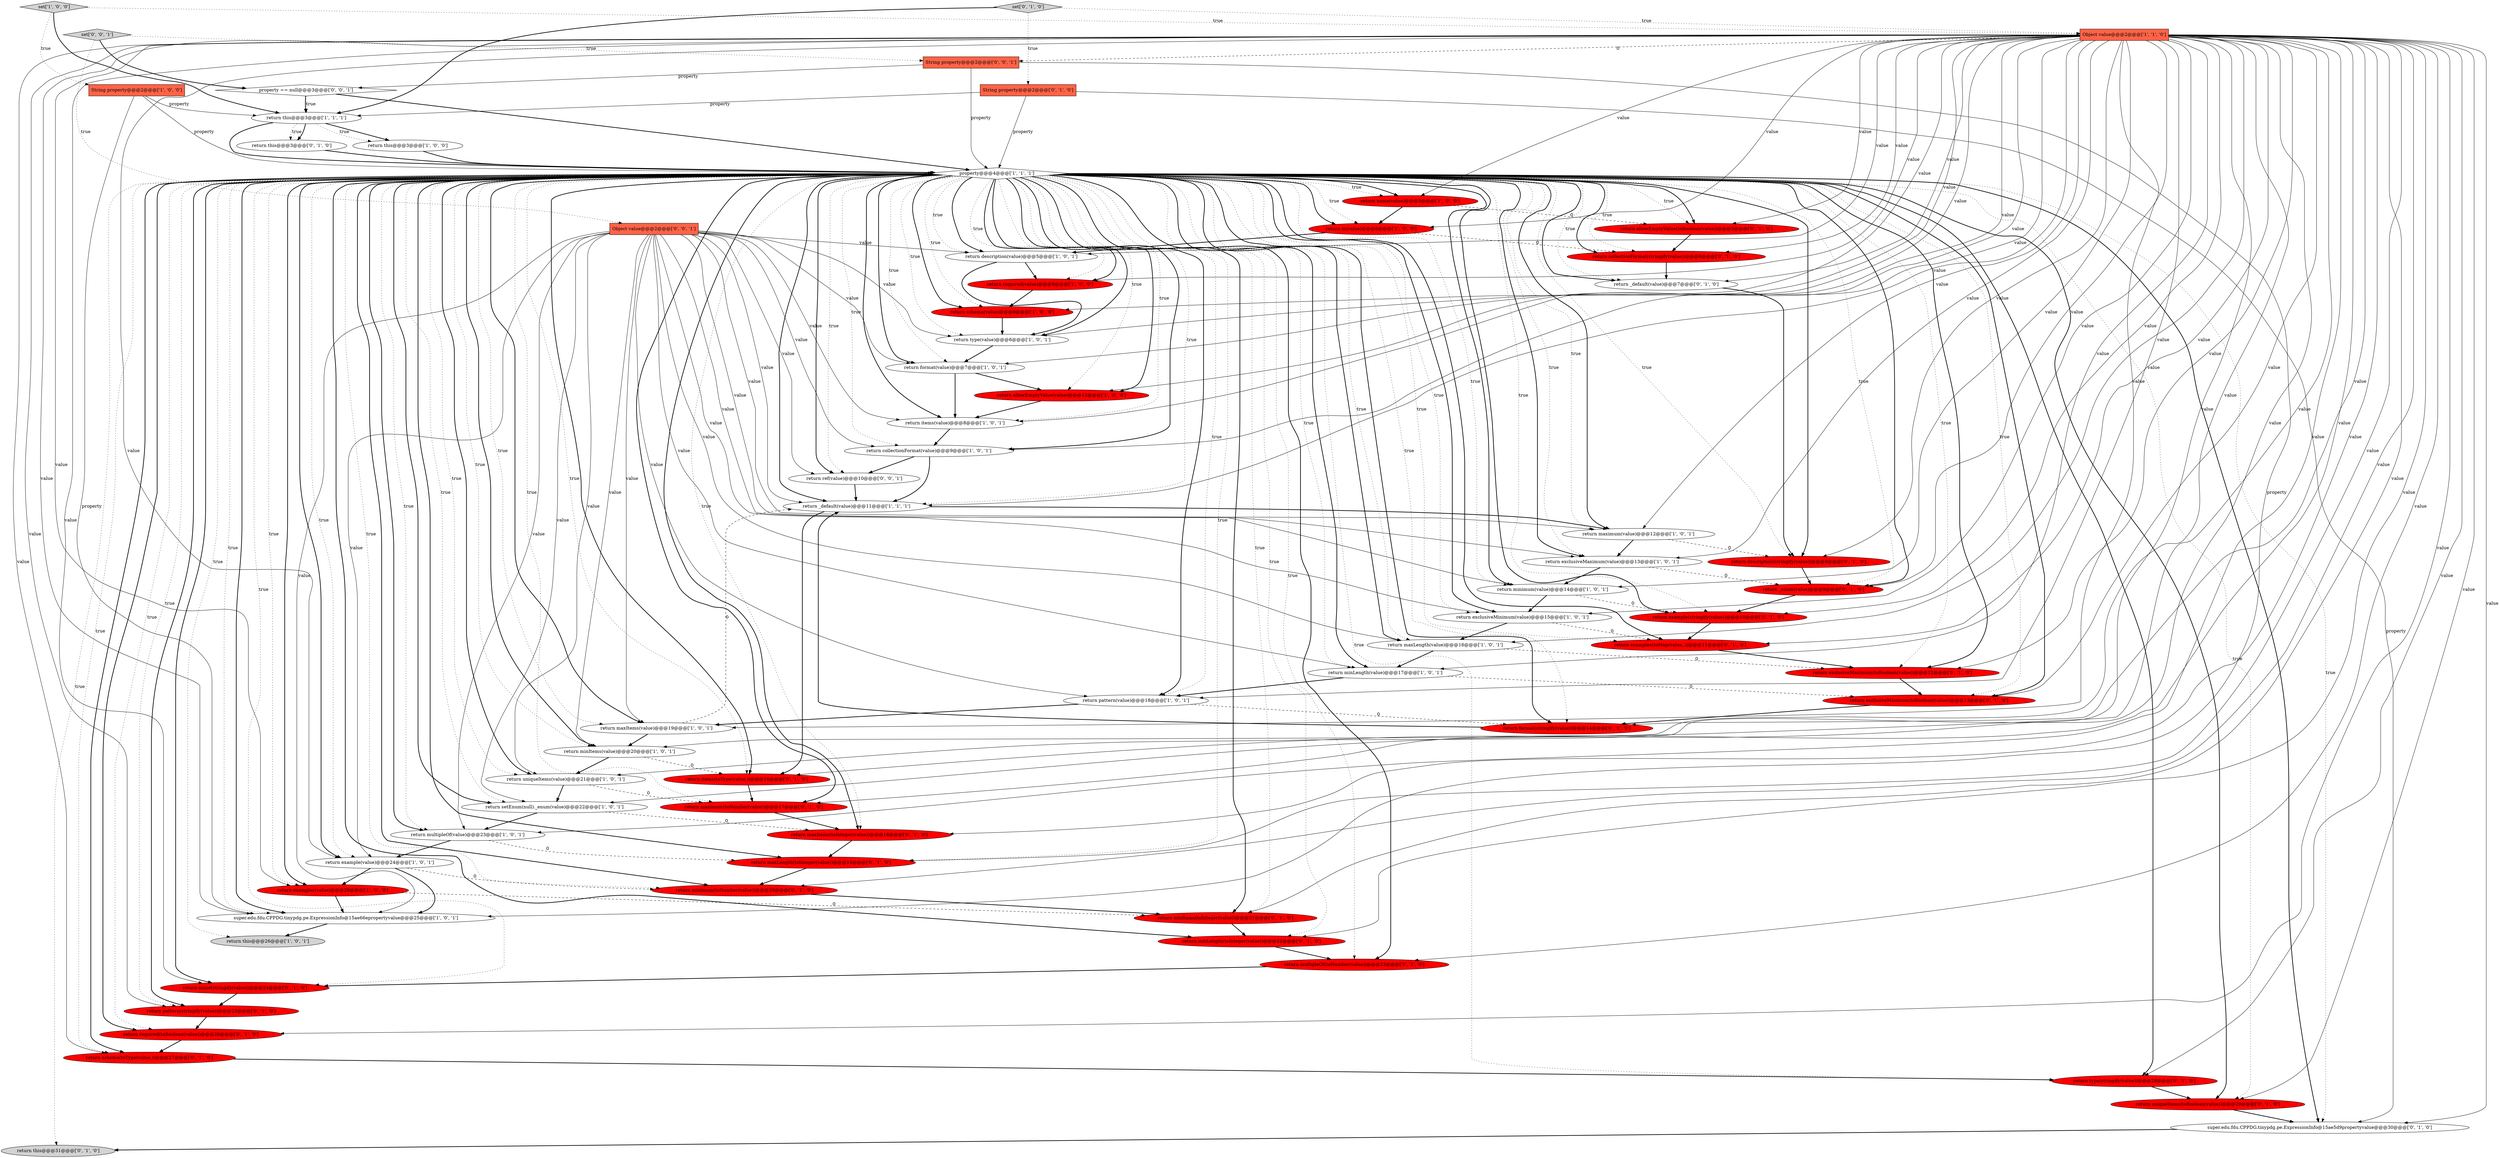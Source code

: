 digraph {
21 [style = filled, label = "return setEnum(null)._enum(value)@@@22@@@['1', '0', '1']", fillcolor = white, shape = ellipse image = "AAA0AAABBB1BBB"];
36 [style = filled, label = "return maxLength(toInteger(value))@@@19@@@['0', '1', '0']", fillcolor = red, shape = ellipse image = "AAA1AAABBB2BBB"];
19 [style = filled, label = "return collectionFormat(value)@@@9@@@['1', '0', '1']", fillcolor = white, shape = ellipse image = "AAA0AAABBB1BBB"];
12 [style = filled, label = "return uniqueItems(value)@@@21@@@['1', '0', '1']", fillcolor = white, shape = ellipse image = "AAA0AAABBB1BBB"];
53 [style = filled, label = "return minItems(toInteger(value))@@@21@@@['0', '1', '0']", fillcolor = red, shape = ellipse image = "AAA1AAABBB2BBB"];
37 [style = filled, label = "return schema(toType(value,))@@@27@@@['0', '1', '0']", fillcolor = red, shape = ellipse image = "AAA1AAABBB2BBB"];
31 [style = filled, label = "return pattern(value)@@@18@@@['1', '0', '1']", fillcolor = white, shape = ellipse image = "AAA0AAABBB1BBB"];
10 [style = filled, label = "return this@@@3@@@['1', '0', '0']", fillcolor = white, shape = ellipse image = "AAA0AAABBB1BBB"];
22 [style = filled, label = "return items(value)@@@8@@@['1', '0', '1']", fillcolor = white, shape = ellipse image = "AAA0AAABBB1BBB"];
55 [style = filled, label = "return _enum(value)@@@9@@@['0', '1', '0']", fillcolor = red, shape = ellipse image = "AAA1AAABBB2BBB"];
51 [style = filled, label = "return items(toType(value,))@@@16@@@['0', '1', '0']", fillcolor = red, shape = ellipse image = "AAA1AAABBB2BBB"];
28 [style = filled, label = "return type(value)@@@6@@@['1', '0', '1']", fillcolor = white, shape = ellipse image = "AAA0AAABBB1BBB"];
52 [style = filled, label = "return minimum(toNumber(value))@@@20@@@['0', '1', '0']", fillcolor = red, shape = ellipse image = "AAA1AAABBB2BBB"];
48 [style = filled, label = "return multipleOf(toNumber(value))@@@23@@@['0', '1', '0']", fillcolor = red, shape = ellipse image = "AAA1AAABBB2BBB"];
60 [style = filled, label = "return this@@@31@@@['0', '1', '0']", fillcolor = lightgray, shape = ellipse image = "AAA0AAABBB2BBB"];
38 [style = filled, label = "return maxItems(toInteger(value))@@@18@@@['0', '1', '0']", fillcolor = red, shape = ellipse image = "AAA1AAABBB2BBB"];
0 [style = filled, label = "return this@@@26@@@['1', '0', '1']", fillcolor = lightgray, shape = ellipse image = "AAA0AAABBB1BBB"];
20 [style = filled, label = "return maxLength(value)@@@16@@@['1', '0', '1']", fillcolor = white, shape = ellipse image = "AAA0AAABBB1BBB"];
57 [style = filled, label = "return collectionFormat(stringify(value))@@@6@@@['0', '1', '0']", fillcolor = red, shape = ellipse image = "AAA1AAABBB2BBB"];
66 [style = filled, label = "return ref(value)@@@10@@@['0', '0', '1']", fillcolor = white, shape = ellipse image = "AAA0AAABBB3BBB"];
25 [style = filled, label = "return _default(value)@@@11@@@['1', '1', '1']", fillcolor = white, shape = ellipse image = "AAA0AAABBB1BBB"];
17 [style = filled, label = "String property@@@2@@@['1', '0', '0']", fillcolor = tomato, shape = box image = "AAA0AAABBB1BBB"];
50 [style = filled, label = "return type(stringify(value))@@@28@@@['0', '1', '0']", fillcolor = red, shape = ellipse image = "AAA1AAABBB2BBB"];
9 [style = filled, label = "return schema(value)@@@9@@@['1', '0', '0']", fillcolor = red, shape = ellipse image = "AAA1AAABBB1BBB"];
3 [style = filled, label = "return maximum(value)@@@12@@@['1', '0', '1']", fillcolor = white, shape = ellipse image = "AAA0AAABBB1BBB"];
26 [style = filled, label = "return exclusiveMinimum(value)@@@15@@@['1', '0', '1']", fillcolor = white, shape = ellipse image = "AAA0AAABBB1BBB"];
8 [style = filled, label = "return description(value)@@@5@@@['1', '0', '1']", fillcolor = white, shape = ellipse image = "AAA0AAABBB1BBB"];
47 [style = filled, label = "return description(stringify(value))@@@8@@@['0', '1', '0']", fillcolor = red, shape = ellipse image = "AAA1AAABBB2BBB"];
1 [style = filled, label = "return minItems(value)@@@20@@@['1', '0', '1']", fillcolor = white, shape = ellipse image = "AAA0AAABBB1BBB"];
58 [style = filled, label = "return pattern(stringify(value))@@@25@@@['0', '1', '0']", fillcolor = red, shape = ellipse image = "AAA1AAABBB2BBB"];
29 [style = filled, label = "Object value@@@2@@@['1', '1', '0']", fillcolor = tomato, shape = box image = "AAA0AAABBB1BBB"];
49 [style = filled, label = "return maximum(toNumber(value))@@@17@@@['0', '1', '0']", fillcolor = red, shape = ellipse image = "AAA1AAABBB2BBB"];
7 [style = filled, label = "return multipleOf(value)@@@23@@@['1', '0', '1']", fillcolor = white, shape = ellipse image = "AAA0AAABBB1BBB"];
23 [style = filled, label = "set['1', '0', '0']", fillcolor = lightgray, shape = diamond image = "AAA0AAABBB1BBB"];
59 [style = filled, label = "return format(stringify(value))@@@14@@@['0', '1', '0']", fillcolor = red, shape = ellipse image = "AAA1AAABBB2BBB"];
16 [style = filled, label = "return minLength(value)@@@17@@@['1', '0', '1']", fillcolor = white, shape = ellipse image = "AAA0AAABBB1BBB"];
18 [style = filled, label = "return in(value)@@@6@@@['1', '0', '0']", fillcolor = red, shape = ellipse image = "AAA1AAABBB1BBB"];
41 [style = filled, label = "super.edu.fdu.CPPDG.tinypdg.pe.ExpressionInfo@15ae5d9propertyvalue@@@30@@@['0', '1', '0']", fillcolor = white, shape = ellipse image = "AAA0AAABBB2BBB"];
4 [style = filled, label = "return exclusiveMaximum(value)@@@13@@@['1', '0', '1']", fillcolor = white, shape = ellipse image = "AAA0AAABBB1BBB"];
43 [style = filled, label = "return exclusiveMinimum(toBoolean(value))@@@13@@@['0', '1', '0']", fillcolor = red, shape = ellipse image = "AAA1AAABBB2BBB"];
44 [style = filled, label = "return minLength(toInteger(value))@@@22@@@['0', '1', '0']", fillcolor = red, shape = ellipse image = "AAA1AAABBB2BBB"];
33 [style = filled, label = "return this@@@3@@@['0', '1', '0']", fillcolor = white, shape = ellipse image = "AAA0AAABBB2BBB"];
2 [style = filled, label = "return example(value)@@@24@@@['1', '0', '1']", fillcolor = white, shape = ellipse image = "AAA0AAABBB1BBB"];
45 [style = filled, label = "return required(toBoolean(value))@@@26@@@['0', '1', '0']", fillcolor = red, shape = ellipse image = "AAA1AAABBB2BBB"];
46 [style = filled, label = "return examples(toMap(value,,))@@@11@@@['0', '1', '0']", fillcolor = red, shape = ellipse image = "AAA1AAABBB2BBB"];
61 [style = filled, label = "return allowEmptyValue(toBoolean(value))@@@5@@@['0', '1', '0']", fillcolor = red, shape = ellipse image = "AAA1AAABBB2BBB"];
65 [style = filled, label = "property == null@@@3@@@['0', '0', '1']", fillcolor = white, shape = diamond image = "AAA0AAABBB3BBB"];
14 [style = filled, label = "return maxItems(value)@@@19@@@['1', '0', '1']", fillcolor = white, shape = ellipse image = "AAA0AAABBB1BBB"];
62 [style = filled, label = "Object value@@@2@@@['0', '0', '1']", fillcolor = tomato, shape = box image = "AAA0AAABBB3BBB"];
54 [style = filled, label = "return _default(value)@@@7@@@['0', '1', '0']", fillcolor = white, shape = ellipse image = "AAA0AAABBB2BBB"];
5 [style = filled, label = "return minimum(value)@@@14@@@['1', '0', '1']", fillcolor = white, shape = ellipse image = "AAA0AAABBB1BBB"];
63 [style = filled, label = "String property@@@2@@@['0', '0', '1']", fillcolor = tomato, shape = box image = "AAA0AAABBB3BBB"];
42 [style = filled, label = "String property@@@2@@@['0', '1', '0']", fillcolor = tomato, shape = box image = "AAA0AAABBB2BBB"];
32 [style = filled, label = "return required(value)@@@8@@@['1', '0', '0']", fillcolor = red, shape = ellipse image = "AAA1AAABBB1BBB"];
11 [style = filled, label = "return allowEmptyValue(value)@@@12@@@['1', '0', '0']", fillcolor = red, shape = ellipse image = "AAA1AAABBB1BBB"];
13 [style = filled, label = "return name(value)@@@5@@@['1', '0', '0']", fillcolor = red, shape = ellipse image = "AAA1AAABBB1BBB"];
15 [style = filled, label = "return format(value)@@@7@@@['1', '0', '1']", fillcolor = white, shape = ellipse image = "AAA0AAABBB1BBB"];
24 [style = filled, label = "property@@@4@@@['1', '1', '1']", fillcolor = white, shape = diamond image = "AAA0AAABBB1BBB"];
39 [style = filled, label = "return uniqueItems(toBoolean(value))@@@29@@@['0', '1', '0']", fillcolor = red, shape = ellipse image = "AAA1AAABBB2BBB"];
64 [style = filled, label = "set['0', '0', '1']", fillcolor = lightgray, shape = diamond image = "AAA0AAABBB3BBB"];
6 [style = filled, label = "super.edu.fdu.CPPDG.tinypdg.pe.ExpressionInfo@15ae66epropertyvalue@@@25@@@['1', '0', '1']", fillcolor = white, shape = ellipse image = "AAA0AAABBB1BBB"];
56 [style = filled, label = "set['0', '1', '0']", fillcolor = lightgray, shape = diamond image = "AAA0AAABBB2BBB"];
35 [style = filled, label = "return exclusiveMaximum(toBoolean(value))@@@12@@@['0', '1', '0']", fillcolor = red, shape = ellipse image = "AAA1AAABBB2BBB"];
34 [style = filled, label = "return example(stringify(value))@@@10@@@['0', '1', '0']", fillcolor = red, shape = ellipse image = "AAA1AAABBB2BBB"];
40 [style = filled, label = "return name(stringify(value))@@@24@@@['0', '1', '0']", fillcolor = red, shape = ellipse image = "AAA1AAABBB2BBB"];
30 [style = filled, label = "return this@@@3@@@['1', '1', '1']", fillcolor = white, shape = ellipse image = "AAA0AAABBB1BBB"];
27 [style = filled, label = "return examples(value)@@@29@@@['1', '0', '0']", fillcolor = red, shape = ellipse image = "AAA1AAABBB1BBB"];
24->12 [style = dotted, label="true"];
24->6 [style = dotted, label="true"];
29->40 [style = solid, label="value"];
31->59 [style = dashed, label="0"];
29->13 [style = solid, label="value"];
17->30 [style = solid, label="property"];
56->42 [style = dotted, label="true"];
34->46 [style = bold, label=""];
56->30 [style = bold, label=""];
62->4 [style = solid, label="value"];
29->51 [style = solid, label="value"];
29->52 [style = solid, label="value"];
24->25 [style = dotted, label="true"];
2->6 [style = bold, label=""];
14->25 [style = dashed, label="0"];
62->8 [style = solid, label="value"];
24->4 [style = dotted, label="true"];
24->35 [style = dotted, label="true"];
10->24 [style = bold, label=""];
24->32 [style = bold, label=""];
29->20 [style = solid, label="value"];
24->57 [style = bold, label=""];
24->43 [style = dotted, label="true"];
24->58 [style = bold, label=""];
24->39 [style = bold, label=""];
62->3 [style = solid, label="value"];
24->34 [style = bold, label=""];
53->44 [style = bold, label=""];
61->57 [style = bold, label=""];
29->28 [style = solid, label="value"];
18->57 [style = dashed, label="0"];
24->43 [style = bold, label=""];
29->39 [style = solid, label="value"];
24->27 [style = dotted, label="true"];
35->43 [style = bold, label=""];
3->4 [style = bold, label=""];
29->48 [style = solid, label="value"];
29->19 [style = solid, label="value"];
20->35 [style = dashed, label="0"];
24->49 [style = bold, label=""];
20->16 [style = bold, label=""];
15->11 [style = bold, label=""];
63->65 [style = solid, label="property"];
24->21 [style = bold, label=""];
24->11 [style = bold, label=""];
1->12 [style = bold, label=""];
29->53 [style = solid, label="value"];
62->22 [style = solid, label="value"];
55->34 [style = bold, label=""];
62->21 [style = solid, label="value"];
24->3 [style = dotted, label="true"];
24->8 [style = dotted, label="true"];
24->57 [style = dotted, label="true"];
23->29 [style = dotted, label="true"];
23->17 [style = dotted, label="true"];
24->21 [style = dotted, label="true"];
24->53 [style = bold, label=""];
24->27 [style = bold, label=""];
29->50 [style = solid, label="value"];
24->5 [style = dotted, label="true"];
24->46 [style = bold, label=""];
25->51 [style = bold, label=""];
30->33 [style = dotted, label="true"];
31->14 [style = bold, label=""];
57->54 [style = bold, label=""];
24->28 [style = bold, label=""];
8->28 [style = bold, label=""];
29->26 [style = solid, label="value"];
17->24 [style = solid, label="property"];
24->59 [style = bold, label=""];
24->19 [style = bold, label=""];
23->30 [style = bold, label=""];
29->46 [style = solid, label="value"];
29->32 [style = solid, label="value"];
29->2 [style = solid, label="value"];
64->62 [style = dotted, label="true"];
29->47 [style = solid, label="value"];
12->21 [style = bold, label=""];
24->55 [style = bold, label=""];
62->20 [style = solid, label="value"];
29->7 [style = solid, label="value"];
25->3 [style = bold, label=""];
24->44 [style = bold, label=""];
24->60 [style = dotted, label="true"];
49->38 [style = bold, label=""];
29->18 [style = solid, label="value"];
29->1 [style = solid, label="value"];
24->38 [style = bold, label=""];
24->40 [style = bold, label=""];
24->18 [style = bold, label=""];
16->43 [style = dashed, label="0"];
27->53 [style = dashed, label="0"];
24->47 [style = bold, label=""];
50->39 [style = bold, label=""];
5->34 [style = dashed, label="0"];
24->55 [style = dotted, label="true"];
24->5 [style = bold, label=""];
19->25 [style = bold, label=""];
24->52 [style = dotted, label="true"];
29->21 [style = solid, label="value"];
24->20 [style = bold, label=""];
42->24 [style = solid, label="property"];
24->61 [style = dotted, label="true"];
4->55 [style = dashed, label="0"];
62->14 [style = solid, label="value"];
65->30 [style = dotted, label="true"];
62->16 [style = solid, label="value"];
24->26 [style = dotted, label="true"];
24->59 [style = dotted, label="true"];
7->2 [style = bold, label=""];
24->22 [style = dotted, label="true"];
62->2 [style = solid, label="value"];
29->43 [style = solid, label="value"];
24->34 [style = dotted, label="true"];
24->0 [style = dotted, label="true"];
66->25 [style = bold, label=""];
30->10 [style = bold, label=""];
2->27 [style = bold, label=""];
29->58 [style = solid, label="value"];
21->7 [style = bold, label=""];
24->19 [style = dotted, label="true"];
39->41 [style = bold, label=""];
26->46 [style = dashed, label="0"];
63->24 [style = solid, label="property"];
24->8 [style = bold, label=""];
29->31 [style = solid, label="value"];
29->12 [style = solid, label="value"];
24->7 [style = bold, label=""];
24->58 [style = dotted, label="true"];
24->3 [style = bold, label=""];
24->7 [style = dotted, label="true"];
24->18 [style = dotted, label="true"];
62->19 [style = solid, label="value"];
13->18 [style = bold, label=""];
62->12 [style = solid, label="value"];
24->13 [style = bold, label=""];
24->51 [style = dotted, label="true"];
24->13 [style = dotted, label="true"];
26->20 [style = bold, label=""];
29->41 [style = solid, label="value"];
24->61 [style = bold, label=""];
62->5 [style = solid, label="value"];
30->24 [style = bold, label=""];
62->25 [style = solid, label="value"];
24->12 [style = bold, label=""];
29->54 [style = solid, label="value"];
29->4 [style = solid, label="value"];
24->32 [style = dotted, label="true"];
24->51 [style = bold, label=""];
43->59 [style = bold, label=""];
30->33 [style = bold, label=""];
59->25 [style = bold, label=""];
65->30 [style = bold, label=""];
22->19 [style = bold, label=""];
24->49 [style = dotted, label="true"];
29->49 [style = solid, label="value"];
30->10 [style = dotted, label="true"];
24->47 [style = dotted, label="true"];
36->52 [style = bold, label=""];
24->66 [style = bold, label=""];
24->39 [style = dotted, label="true"];
24->44 [style = dotted, label="true"];
29->36 [style = solid, label="value"];
5->26 [style = bold, label=""];
1->51 [style = dashed, label="0"];
56->29 [style = dotted, label="true"];
21->38 [style = dashed, label="0"];
29->3 [style = solid, label="value"];
24->16 [style = dotted, label="true"];
24->45 [style = bold, label=""];
24->41 [style = bold, label=""];
15->22 [style = bold, label=""];
29->27 [style = solid, label="value"];
62->6 [style = solid, label="value"];
29->57 [style = solid, label="value"];
24->11 [style = dotted, label="true"];
32->9 [style = bold, label=""];
29->25 [style = solid, label="value"];
62->26 [style = solid, label="value"];
24->26 [style = bold, label=""];
29->9 [style = solid, label="value"];
9->28 [style = bold, label=""];
19->66 [style = bold, label=""];
24->31 [style = bold, label=""];
24->25 [style = bold, label=""];
16->31 [style = bold, label=""];
33->24 [style = bold, label=""];
24->20 [style = dotted, label="true"];
64->65 [style = bold, label=""];
46->35 [style = bold, label=""];
24->48 [style = dotted, label="true"];
11->22 [style = bold, label=""];
24->45 [style = dotted, label="true"];
24->66 [style = dotted, label="true"];
18->8 [style = bold, label=""];
24->46 [style = dotted, label="true"];
24->1 [style = bold, label=""];
29->6 [style = solid, label="value"];
62->28 [style = solid, label="value"];
24->40 [style = dotted, label="true"];
24->36 [style = dotted, label="true"];
4->5 [style = bold, label=""];
62->1 [style = solid, label="value"];
29->34 [style = solid, label="value"];
29->35 [style = solid, label="value"];
24->9 [style = bold, label=""];
24->50 [style = bold, label=""];
42->30 [style = solid, label="property"];
24->15 [style = bold, label=""];
29->11 [style = solid, label="value"];
29->55 [style = solid, label="value"];
62->15 [style = solid, label="value"];
24->53 [style = dotted, label="true"];
24->1 [style = dotted, label="true"];
24->41 [style = dotted, label="true"];
28->15 [style = bold, label=""];
24->14 [style = dotted, label="true"];
29->45 [style = solid, label="value"];
24->2 [style = bold, label=""];
8->32 [style = bold, label=""];
52->53 [style = bold, label=""];
65->24 [style = bold, label=""];
24->35 [style = bold, label=""];
13->61 [style = dashed, label="0"];
42->41 [style = solid, label="property"];
24->31 [style = dotted, label="true"];
29->22 [style = solid, label="value"];
24->9 [style = dotted, label="true"];
29->59 [style = solid, label="value"];
38->36 [style = bold, label=""];
41->60 [style = bold, label=""];
6->0 [style = bold, label=""];
51->49 [style = bold, label=""];
2->52 [style = dashed, label="0"];
24->28 [style = dotted, label="true"];
24->22 [style = bold, label=""];
63->6 [style = solid, label="property"];
27->6 [style = bold, label=""];
48->40 [style = bold, label=""];
14->1 [style = bold, label=""];
29->15 [style = solid, label="value"];
29->61 [style = solid, label="value"];
24->14 [style = bold, label=""];
62->7 [style = solid, label="value"];
24->54 [style = bold, label=""];
29->63 [style = dashed, label="0"];
24->16 [style = bold, label=""];
24->50 [style = dotted, label="true"];
24->36 [style = bold, label=""];
24->38 [style = dotted, label="true"];
54->47 [style = bold, label=""];
24->4 [style = bold, label=""];
29->14 [style = solid, label="value"];
47->55 [style = bold, label=""];
29->5 [style = solid, label="value"];
44->48 [style = bold, label=""];
24->15 [style = dotted, label="true"];
62->31 [style = solid, label="value"];
24->37 [style = dotted, label="true"];
24->37 [style = bold, label=""];
29->44 [style = solid, label="value"];
58->45 [style = bold, label=""];
24->54 [style = dotted, label="true"];
62->66 [style = solid, label="value"];
29->8 [style = solid, label="value"];
24->52 [style = bold, label=""];
29->37 [style = solid, label="value"];
24->2 [style = dotted, label="true"];
45->37 [style = bold, label=""];
64->63 [style = dotted, label="true"];
24->6 [style = bold, label=""];
29->16 [style = solid, label="value"];
29->38 [style = solid, label="value"];
24->48 [style = bold, label=""];
12->49 [style = dashed, label="0"];
7->36 [style = dashed, label="0"];
37->50 [style = bold, label=""];
17->6 [style = solid, label="property"];
40->58 [style = bold, label=""];
3->47 [style = dashed, label="0"];
}
